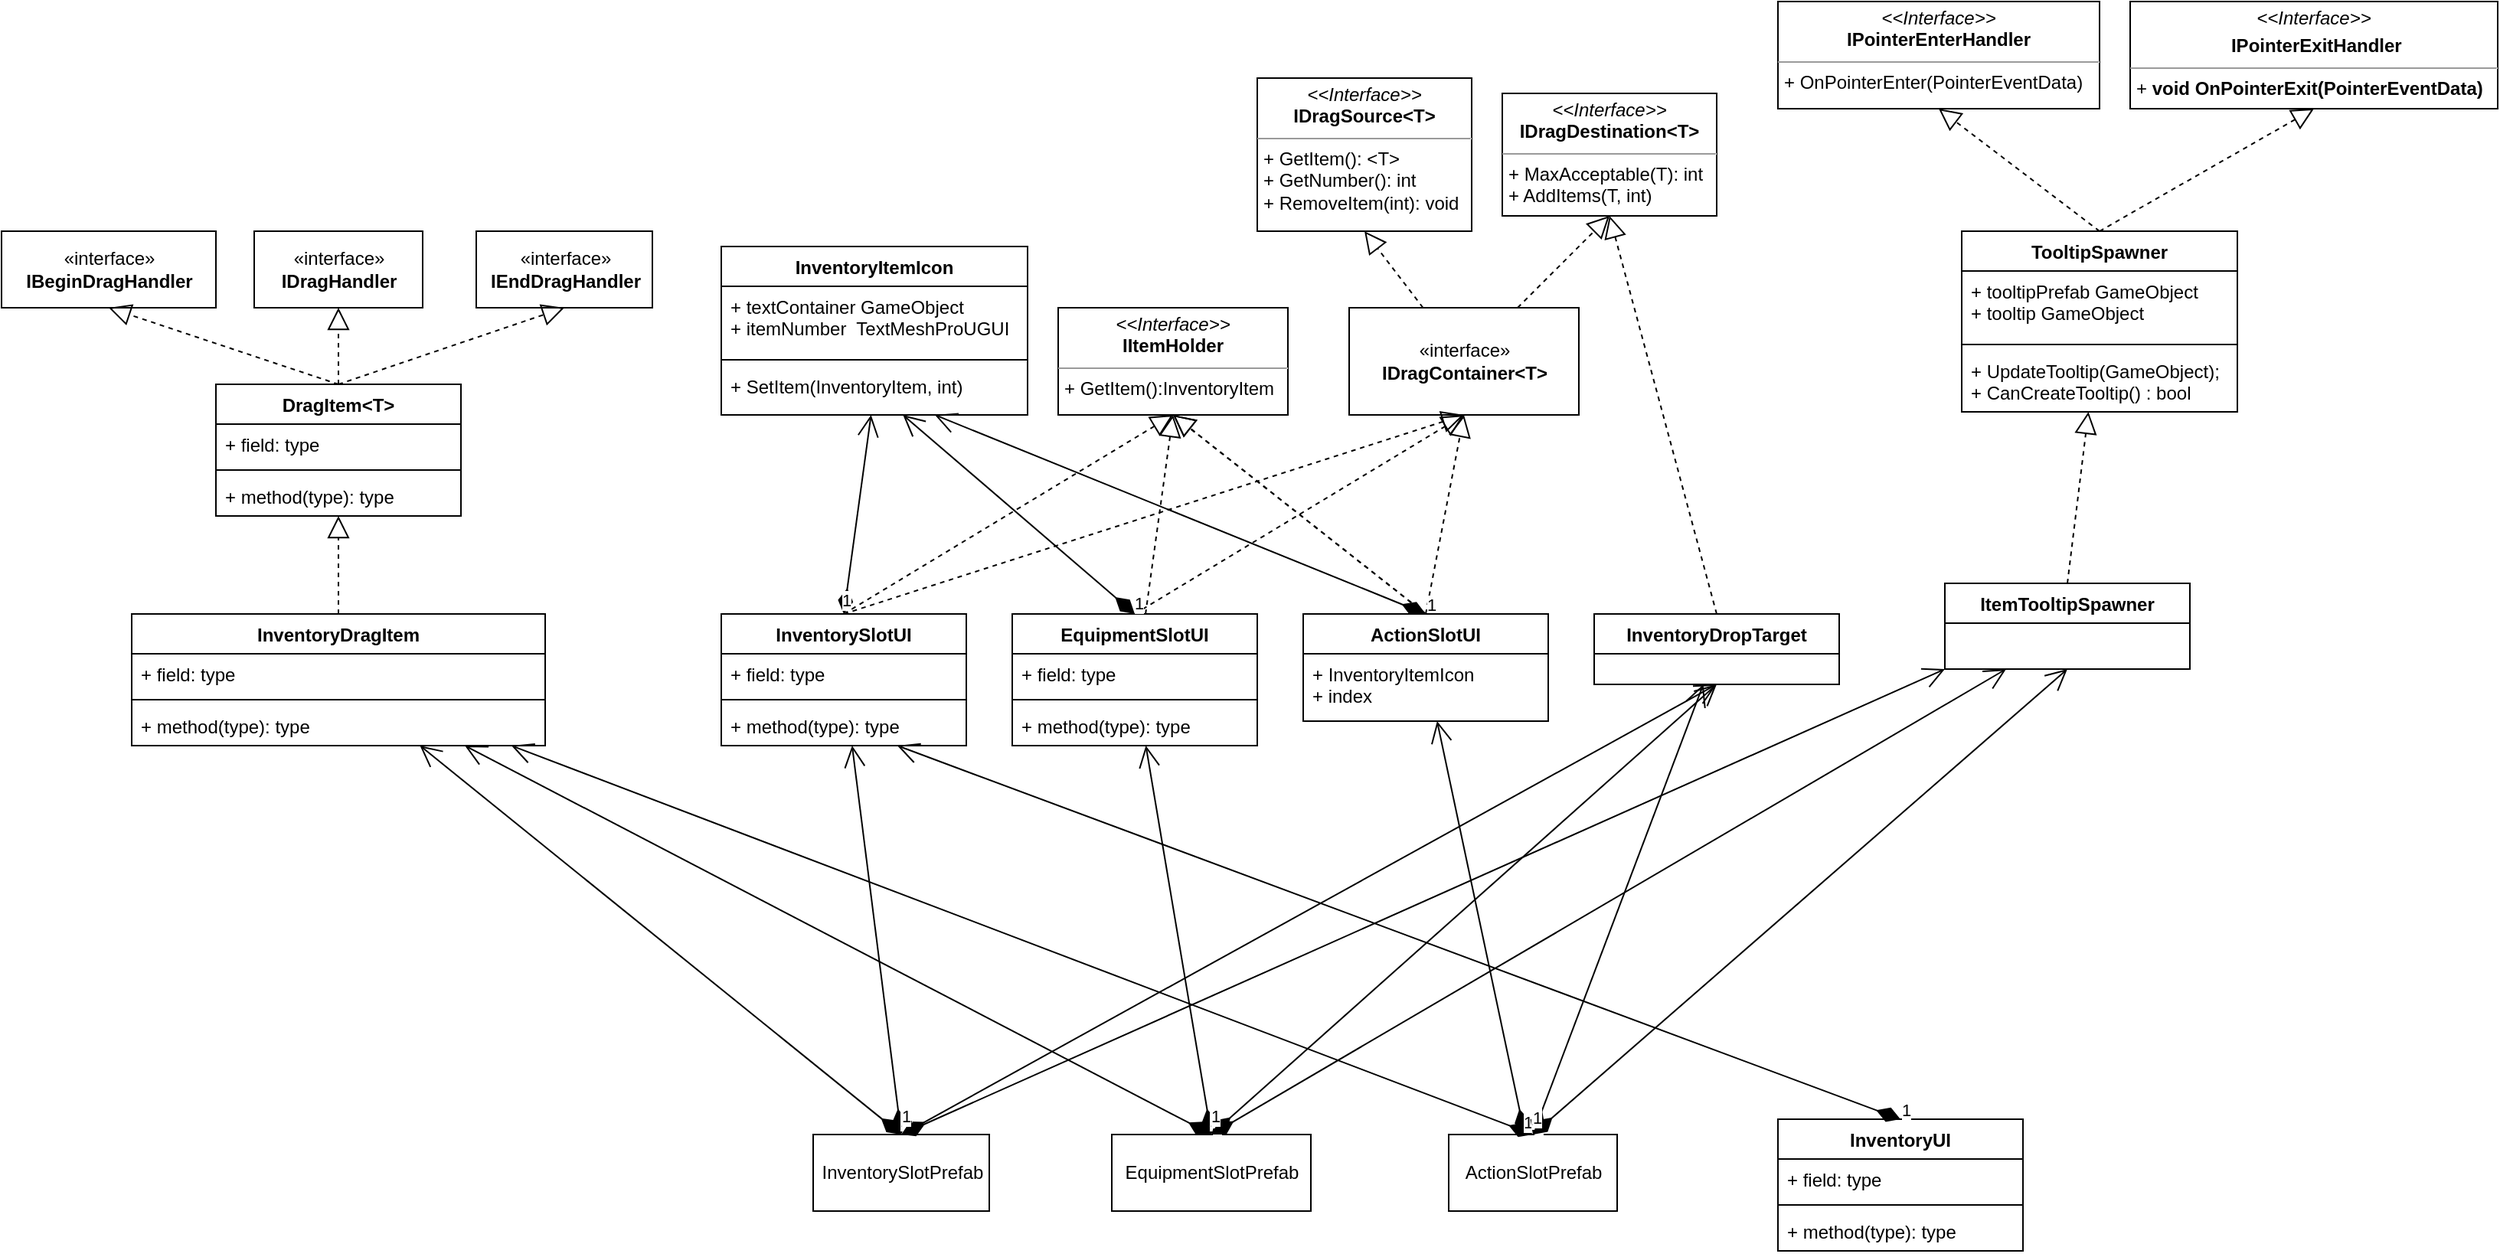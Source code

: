 <mxfile version="13.1.3">
    <diagram id="6hGFLwfOUW9BJ-s0fimq" name="Page-1">
        <mxGraphModel dx="1732" dy="1320" grid="1" gridSize="10" guides="1" tooltips="1" connect="1" arrows="1" fold="1" page="1" pageScale="1" pageWidth="827" pageHeight="1169" math="0" shadow="0">
            <root>
                <mxCell id="0"/>
                <mxCell id="1" parent="0"/>
                <mxCell id="6" value="«interface»&lt;br&gt;&lt;b&gt;IBeginDragHandler&lt;/b&gt;" style="html=1;" parent="1" vertex="1">
                    <mxGeometry x="20" y="180" width="140" height="50" as="geometry"/>
                </mxCell>
                <mxCell id="7" value="«interface»&lt;br&gt;&lt;b&gt;IDragHandler&lt;/b&gt;" style="html=1;" parent="1" vertex="1">
                    <mxGeometry x="185" y="180" width="110" height="50" as="geometry"/>
                </mxCell>
                <mxCell id="8" value="«interface»&lt;br&gt;&lt;b&gt;IEndDragHandler&lt;/b&gt;" style="html=1;" parent="1" vertex="1">
                    <mxGeometry x="330" y="180" width="115" height="50" as="geometry"/>
                </mxCell>
                <mxCell id="10" value="" style="endArrow=block;dashed=1;endFill=0;endSize=12;html=1;entryX=0.5;entryY=1;entryDx=0;entryDy=0;exitX=0.5;exitY=0;exitDx=0;exitDy=0;" parent="1" source="2" target="6" edge="1">
                    <mxGeometry width="160" relative="1" as="geometry">
                        <mxPoint x="100" y="470" as="sourcePoint"/>
                        <mxPoint x="260" y="470" as="targetPoint"/>
                    </mxGeometry>
                </mxCell>
                <mxCell id="11" value="" style="endArrow=block;dashed=1;endFill=0;endSize=12;html=1;exitX=0.5;exitY=0;exitDx=0;exitDy=0;" parent="1" source="2" target="7" edge="1">
                    <mxGeometry width="160" relative="1" as="geometry">
                        <mxPoint x="250" y="290" as="sourcePoint"/>
                        <mxPoint x="110" y="240" as="targetPoint"/>
                    </mxGeometry>
                </mxCell>
                <mxCell id="13" value="" style="endArrow=block;dashed=1;endFill=0;endSize=12;html=1;exitX=0.5;exitY=0;exitDx=0;exitDy=0;entryX=0.5;entryY=1;entryDx=0;entryDy=0;" parent="1" source="2" target="8" edge="1">
                    <mxGeometry width="160" relative="1" as="geometry">
                        <mxPoint x="250" y="290" as="sourcePoint"/>
                        <mxPoint x="256.667" y="240" as="targetPoint"/>
                    </mxGeometry>
                </mxCell>
                <mxCell id="24" value="" style="endArrow=block;dashed=1;endFill=0;endSize=12;html=1;exitX=0.5;exitY=0;exitDx=0;exitDy=0;" parent="1" source="18" target="5" edge="1">
                    <mxGeometry width="160" relative="1" as="geometry">
                        <mxPoint x="80" y="560" as="sourcePoint"/>
                        <mxPoint x="235" y="368" as="targetPoint"/>
                    </mxGeometry>
                </mxCell>
                <mxCell id="32" value="&lt;p style=&quot;margin: 0px ; margin-top: 4px ; text-align: center&quot;&gt;&lt;i&gt;&amp;lt;&amp;lt;Interface&amp;gt;&amp;gt;&lt;/i&gt;&lt;br&gt;&lt;b&gt;IDragSource&amp;lt;T&amp;gt;&lt;/b&gt;&lt;/p&gt;&lt;hr size=&quot;1&quot;&gt;&lt;p style=&quot;margin: 0px ; margin-left: 4px&quot;&gt;+ GetItem(): &amp;lt;T&amp;gt;&amp;nbsp;&lt;/p&gt;&lt;p style=&quot;margin: 0px ; margin-left: 4px&quot;&gt;+ GetNumber(): int&lt;/p&gt;&lt;p style=&quot;margin: 0px ; margin-left: 4px&quot;&gt;+ RemoveItem(int): void&lt;br&gt;&lt;/p&gt;" style="verticalAlign=top;align=left;overflow=fill;fontSize=12;fontFamily=Helvetica;html=1;" parent="1" vertex="1">
                    <mxGeometry x="840" y="80" width="140" height="100" as="geometry"/>
                </mxCell>
                <mxCell id="33" value="&lt;p style=&quot;margin: 0px ; margin-top: 4px ; text-align: center&quot;&gt;&lt;i&gt;&amp;lt;&amp;lt;Interface&amp;gt;&amp;gt;&lt;/i&gt;&lt;br&gt;&lt;b&gt;IDragDestination&amp;lt;T&amp;gt;&lt;/b&gt;&lt;/p&gt;&lt;hr size=&quot;1&quot;&gt;&lt;p style=&quot;margin: 0px ; margin-left: 4px&quot;&gt;+ MaxAcceptable(T): int&lt;br&gt;+ AddItems(T, int)&lt;/p&gt;" style="verticalAlign=top;align=left;overflow=fill;fontSize=12;fontFamily=Helvetica;html=1;" parent="1" vertex="1">
                    <mxGeometry x="1000" y="90" width="140" height="80" as="geometry"/>
                </mxCell>
                <mxCell id="35" value="«interface»&lt;br&gt;&lt;b&gt;IDragContainer&amp;lt;T&amp;gt;&lt;/b&gt;" style="html=1;" parent="1" vertex="1">
                    <mxGeometry x="900" y="230" width="150" height="70" as="geometry"/>
                </mxCell>
                <mxCell id="40" value="" style="endArrow=block;dashed=1;endFill=0;endSize=12;html=1;entryX=0.5;entryY=1;entryDx=0;entryDy=0;" parent="1" source="35" target="33" edge="1">
                    <mxGeometry width="160" relative="1" as="geometry">
                        <mxPoint x="920" y="220" as="sourcePoint"/>
                        <mxPoint x="1080" y="220" as="targetPoint"/>
                    </mxGeometry>
                </mxCell>
                <mxCell id="41" value="" style="endArrow=block;dashed=1;endFill=0;endSize=12;html=1;entryX=0.5;entryY=1;entryDx=0;entryDy=0;" parent="1" source="35" target="32" edge="1">
                    <mxGeometry width="160" relative="1" as="geometry">
                        <mxPoint x="870" y="210" as="sourcePoint"/>
                        <mxPoint x="1030" y="210" as="targetPoint"/>
                    </mxGeometry>
                </mxCell>
                <mxCell id="46" value="" style="endArrow=block;dashed=1;endFill=0;endSize=12;html=1;exitX=0.5;exitY=0;exitDx=0;exitDy=0;entryX=0.5;entryY=1;entryDx=0;entryDy=0;" parent="1" source="42" target="33" edge="1">
                    <mxGeometry width="160" relative="1" as="geometry">
                        <mxPoint x="240" y="550" as="sourcePoint"/>
                        <mxPoint x="400" y="550" as="targetPoint"/>
                    </mxGeometry>
                </mxCell>
                <mxCell id="48" value="&lt;p style=&quot;margin: 0px ; margin-top: 4px ; text-align: center&quot;&gt;&lt;i&gt;&amp;lt;&amp;lt;Interface&amp;gt;&amp;gt;&lt;/i&gt;&lt;br&gt;&lt;b&gt;IItemHolder&lt;/b&gt;&lt;/p&gt;&lt;hr size=&quot;1&quot;&gt;&lt;p style=&quot;margin: 0px ; margin-left: 4px&quot;&gt;+ GetItem():InventoryItem&lt;/p&gt;" style="verticalAlign=top;align=left;overflow=fill;fontSize=12;fontFamily=Helvetica;html=1;" parent="1" vertex="1">
                    <mxGeometry x="710" y="230" width="150" height="70" as="geometry"/>
                </mxCell>
                <mxCell id="53" value="" style="endArrow=block;dashed=1;endFill=0;endSize=12;html=1;exitX=0.5;exitY=0;exitDx=0;exitDy=0;entryX=0.5;entryY=1;entryDx=0;entryDy=0;" parent="1" source="49" target="35" edge="1">
                    <mxGeometry width="160" relative="1" as="geometry">
                        <mxPoint x="340" y="530" as="sourcePoint"/>
                        <mxPoint x="500" y="530" as="targetPoint"/>
                    </mxGeometry>
                </mxCell>
                <mxCell id="54" value="" style="endArrow=block;dashed=1;endFill=0;endSize=12;html=1;exitX=0.5;exitY=0;exitDx=0;exitDy=0;entryX=0.5;entryY=1;entryDx=0;entryDy=0;" parent="1" source="49" target="48" edge="1">
                    <mxGeometry width="160" relative="1" as="geometry">
                        <mxPoint x="370" y="530" as="sourcePoint"/>
                        <mxPoint x="530" y="530" as="targetPoint"/>
                    </mxGeometry>
                </mxCell>
                <mxCell id="55" value="EquipmentSlotUI" style="swimlane;fontStyle=1;align=center;verticalAlign=top;childLayout=stackLayout;horizontal=1;startSize=26;horizontalStack=0;resizeParent=1;resizeParentMax=0;resizeLast=0;collapsible=1;marginBottom=0;" parent="1" vertex="1">
                    <mxGeometry x="680" y="430" width="160" height="86" as="geometry"/>
                </mxCell>
                <mxCell id="56" value="+ field: type" style="text;strokeColor=none;fillColor=none;align=left;verticalAlign=top;spacingLeft=4;spacingRight=4;overflow=hidden;rotatable=0;points=[[0,0.5],[1,0.5]];portConstraint=eastwest;" parent="55" vertex="1">
                    <mxGeometry y="26" width="160" height="26" as="geometry"/>
                </mxCell>
                <mxCell id="57" value="" style="line;strokeWidth=1;fillColor=none;align=left;verticalAlign=middle;spacingTop=-1;spacingLeft=3;spacingRight=3;rotatable=0;labelPosition=right;points=[];portConstraint=eastwest;" parent="55" vertex="1">
                    <mxGeometry y="52" width="160" height="8" as="geometry"/>
                </mxCell>
                <mxCell id="58" value="+ method(type): type" style="text;strokeColor=none;fillColor=none;align=left;verticalAlign=top;spacingLeft=4;spacingRight=4;overflow=hidden;rotatable=0;points=[[0,0.5],[1,0.5]];portConstraint=eastwest;" parent="55" vertex="1">
                    <mxGeometry y="60" width="160" height="26" as="geometry"/>
                </mxCell>
                <mxCell id="67" value="" style="endArrow=block;dashed=1;endFill=0;endSize=12;html=1;exitX=0.544;exitY=0;exitDx=0;exitDy=0;exitPerimeter=0;entryX=0.5;entryY=1;entryDx=0;entryDy=0;" parent="1" source="55" target="48" edge="1">
                    <mxGeometry width="160" relative="1" as="geometry">
                        <mxPoint x="560" y="650" as="sourcePoint"/>
                        <mxPoint x="720" y="650" as="targetPoint"/>
                    </mxGeometry>
                </mxCell>
                <mxCell id="68" value="" style="endArrow=block;dashed=1;endFill=0;endSize=12;html=1;exitX=0.5;exitY=0;exitDx=0;exitDy=0;entryX=0.5;entryY=1;entryDx=0;entryDy=0;" parent="1" source="55" target="35" edge="1">
                    <mxGeometry width="160" relative="1" as="geometry">
                        <mxPoint x="620" y="630" as="sourcePoint"/>
                        <mxPoint x="780" y="630" as="targetPoint"/>
                    </mxGeometry>
                </mxCell>
                <mxCell id="69" value="" style="endArrow=block;dashed=1;endFill=0;endSize=12;html=1;entryX=0.5;entryY=1;entryDx=0;entryDy=0;" parent="1" target="48" edge="1">
                    <mxGeometry width="160" relative="1" as="geometry">
                        <mxPoint x="950" y="430" as="sourcePoint"/>
                        <mxPoint x="1035" y="160" as="targetPoint"/>
                    </mxGeometry>
                </mxCell>
                <mxCell id="70" value="" style="endArrow=block;dashed=1;endFill=0;endSize=12;html=1;exitX=0.5;exitY=0;exitDx=0;exitDy=0;entryX=0.5;entryY=1;entryDx=0;entryDy=0;" parent="1" source="59" target="35" edge="1">
                    <mxGeometry width="160" relative="1" as="geometry">
                        <mxPoint x="620" y="660" as="sourcePoint"/>
                        <mxPoint x="780" y="660" as="targetPoint"/>
                    </mxGeometry>
                </mxCell>
                <mxCell id="71" value="&lt;p style=&quot;margin: 0px ; margin-top: 4px ; text-align: center&quot;&gt;&lt;i&gt;&amp;lt;&amp;lt;Interface&amp;gt;&amp;gt;&lt;/i&gt;&lt;br&gt;&lt;b&gt;IPointerEnterHandler&lt;/b&gt;&lt;/p&gt;&lt;hr size=&quot;1&quot;&gt;&lt;p style=&quot;margin: 0px ; margin-left: 4px&quot;&gt;+&amp;nbsp;OnPointerEnter(PointerEventData)&lt;br&gt;&lt;/p&gt;" style="verticalAlign=top;align=left;overflow=fill;fontSize=12;fontFamily=Helvetica;html=1;" parent="1" vertex="1">
                    <mxGeometry x="1180" y="30" width="210" height="70" as="geometry"/>
                </mxCell>
                <mxCell id="72" value="&lt;p style=&quot;margin: 0px ; margin-top: 4px ; text-align: center&quot;&gt;&lt;i&gt;&amp;lt;&amp;lt;Interface&amp;gt;&amp;gt;&lt;/i&gt;&lt;br&gt;&lt;/p&gt;&lt;p style=&quot;margin: 0px ; margin-top: 4px ; text-align: center&quot;&gt;&lt;b&gt;&amp;nbsp;IPointerExitHandler&lt;/b&gt;&lt;/p&gt;&lt;hr size=&quot;1&quot;&gt;&lt;p style=&quot;margin: 0px ; margin-left: 4px&quot;&gt;+&amp;nbsp;&lt;b style=&quot;text-align: center&quot;&gt;void OnPointerExit(PointerEventData)&lt;/b&gt;&lt;br&gt;&lt;/p&gt;" style="verticalAlign=top;align=left;overflow=fill;fontSize=12;fontFamily=Helvetica;html=1;" parent="1" vertex="1">
                    <mxGeometry x="1410" y="30" width="240" height="70" as="geometry"/>
                </mxCell>
                <mxCell id="77" value="" style="endArrow=block;dashed=1;endFill=0;endSize=12;html=1;entryX=0.5;entryY=1;entryDx=0;entryDy=0;exitX=0.5;exitY=0;exitDx=0;exitDy=0;" parent="1" source="73" target="71" edge="1">
                    <mxGeometry width="160" relative="1" as="geometry">
                        <mxPoint x="1140" y="150" as="sourcePoint"/>
                        <mxPoint x="1300" y="150" as="targetPoint"/>
                    </mxGeometry>
                </mxCell>
                <mxCell id="78" value="" style="endArrow=block;dashed=1;endFill=0;endSize=12;html=1;entryX=0.5;entryY=1;entryDx=0;entryDy=0;exitX=0.5;exitY=0;exitDx=0;exitDy=0;" parent="1" source="73" target="72" edge="1">
                    <mxGeometry width="160" relative="1" as="geometry">
                        <mxPoint x="1481" y="170" as="sourcePoint"/>
                        <mxPoint x="1641" y="170" as="targetPoint"/>
                    </mxGeometry>
                </mxCell>
                <mxCell id="79" value="InventorySlotPrefab" style="html=1;" parent="1" vertex="1">
                    <mxGeometry x="550" y="770" width="115" height="50" as="geometry"/>
                </mxCell>
                <mxCell id="80" value="EquipmentSlotPrefab" style="html=1;" parent="1" vertex="1">
                    <mxGeometry x="745" y="770" width="130" height="50" as="geometry"/>
                </mxCell>
                <mxCell id="81" value="ActionSlotPrefab" style="html=1;" parent="1" vertex="1">
                    <mxGeometry x="965" y="770" width="110" height="50" as="geometry"/>
                </mxCell>
                <mxCell id="2" value="DragItem&lt;T&gt;" style="swimlane;fontStyle=1;align=center;verticalAlign=top;childLayout=stackLayout;horizontal=1;startSize=26;horizontalStack=0;resizeParent=1;resizeParentMax=0;resizeLast=0;collapsible=1;marginBottom=0;" parent="1" vertex="1">
                    <mxGeometry x="160" y="280" width="160" height="86" as="geometry"/>
                </mxCell>
                <mxCell id="3" value="+ field: type" style="text;strokeColor=none;fillColor=none;align=left;verticalAlign=top;spacingLeft=4;spacingRight=4;overflow=hidden;rotatable=0;points=[[0,0.5],[1,0.5]];portConstraint=eastwest;" parent="2" vertex="1">
                    <mxGeometry y="26" width="160" height="26" as="geometry"/>
                </mxCell>
                <mxCell id="4" value="" style="line;strokeWidth=1;fillColor=none;align=left;verticalAlign=middle;spacingTop=-1;spacingLeft=3;spacingRight=3;rotatable=0;labelPosition=right;points=[];portConstraint=eastwest;" parent="2" vertex="1">
                    <mxGeometry y="52" width="160" height="8" as="geometry"/>
                </mxCell>
                <mxCell id="5" value="+ method(type): type" style="text;strokeColor=none;fillColor=none;align=left;verticalAlign=top;spacingLeft=4;spacingRight=4;overflow=hidden;rotatable=0;points=[[0,0.5],[1,0.5]];portConstraint=eastwest;" parent="2" vertex="1">
                    <mxGeometry y="60" width="160" height="26" as="geometry"/>
                </mxCell>
                <mxCell id="18" value="InventoryDragItem" style="swimlane;fontStyle=1;align=center;verticalAlign=top;childLayout=stackLayout;horizontal=1;startSize=26;horizontalStack=0;resizeParent=1;resizeParentMax=0;resizeLast=0;collapsible=1;marginBottom=0;" parent="1" vertex="1">
                    <mxGeometry x="105" y="430" width="270" height="86" as="geometry"/>
                </mxCell>
                <mxCell id="19" value="+ field: type" style="text;strokeColor=none;fillColor=none;align=left;verticalAlign=top;spacingLeft=4;spacingRight=4;overflow=hidden;rotatable=0;points=[[0,0.5],[1,0.5]];portConstraint=eastwest;" parent="18" vertex="1">
                    <mxGeometry y="26" width="270" height="26" as="geometry"/>
                </mxCell>
                <mxCell id="20" value="" style="line;strokeWidth=1;fillColor=none;align=left;verticalAlign=middle;spacingTop=-1;spacingLeft=3;spacingRight=3;rotatable=0;labelPosition=right;points=[];portConstraint=eastwest;" parent="18" vertex="1">
                    <mxGeometry y="52" width="270" height="8" as="geometry"/>
                </mxCell>
                <mxCell id="21" value="+ method(type): type" style="text;strokeColor=none;fillColor=none;align=left;verticalAlign=top;spacingLeft=4;spacingRight=4;overflow=hidden;rotatable=0;points=[[0,0.5],[1,0.5]];portConstraint=eastwest;" parent="18" vertex="1">
                    <mxGeometry y="60" width="270" height="26" as="geometry"/>
                </mxCell>
                <mxCell id="86" value="InventoryItemIcon" style="swimlane;fontStyle=1;align=center;verticalAlign=top;childLayout=stackLayout;horizontal=1;startSize=26;horizontalStack=0;resizeParent=1;resizeParentMax=0;resizeLast=0;collapsible=1;marginBottom=0;" parent="1" vertex="1">
                    <mxGeometry x="490" y="190" width="200" height="110" as="geometry"/>
                </mxCell>
                <mxCell id="87" value="+ textContainer GameObject &#10;+ itemNumber  TextMeshProUGUI " style="text;strokeColor=none;fillColor=none;align=left;verticalAlign=top;spacingLeft=4;spacingRight=4;overflow=hidden;rotatable=0;points=[[0,0.5],[1,0.5]];portConstraint=eastwest;" parent="86" vertex="1">
                    <mxGeometry y="26" width="200" height="44" as="geometry"/>
                </mxCell>
                <mxCell id="88" value="" style="line;strokeWidth=1;fillColor=none;align=left;verticalAlign=middle;spacingTop=-1;spacingLeft=3;spacingRight=3;rotatable=0;labelPosition=right;points=[];portConstraint=eastwest;" parent="86" vertex="1">
                    <mxGeometry y="70" width="200" height="8" as="geometry"/>
                </mxCell>
                <mxCell id="89" value="+ SetItem(InventoryItem, int)" style="text;strokeColor=none;fillColor=none;align=left;verticalAlign=top;spacingLeft=4;spacingRight=4;overflow=hidden;rotatable=0;points=[[0,0.5],[1,0.5]];portConstraint=eastwest;" parent="86" vertex="1">
                    <mxGeometry y="78" width="200" height="32" as="geometry"/>
                </mxCell>
                <mxCell id="42" value="InventoryDropTarget" style="swimlane;fontStyle=1;align=center;verticalAlign=top;childLayout=stackLayout;horizontal=1;startSize=26;horizontalStack=0;resizeParent=1;resizeParentMax=0;resizeLast=0;collapsible=1;marginBottom=0;" parent="1" vertex="1">
                    <mxGeometry x="1060" y="430" width="160" height="46" as="geometry"/>
                </mxCell>
                <mxCell id="95" value="1" style="endArrow=open;html=1;endSize=12;startArrow=diamondThin;startSize=14;startFill=1;align=left;verticalAlign=bottom;exitX=0.5;exitY=0;exitDx=0;exitDy=0;" parent="1" source="49" target="89" edge="1">
                    <mxGeometry x="-1" y="3" relative="1" as="geometry">
                        <mxPoint x="420" y="380" as="sourcePoint"/>
                        <mxPoint x="580" y="380" as="targetPoint"/>
                    </mxGeometry>
                </mxCell>
                <mxCell id="96" value="1" style="endArrow=open;html=1;endSize=12;startArrow=diamondThin;startSize=14;startFill=1;align=left;verticalAlign=bottom;exitX=0.5;exitY=0;exitDx=0;exitDy=0;" parent="1" source="55" target="89" edge="1">
                    <mxGeometry x="-1" y="3" relative="1" as="geometry">
                        <mxPoint x="580" y="440" as="sourcePoint"/>
                        <mxPoint x="597.808" y="310" as="targetPoint"/>
                    </mxGeometry>
                </mxCell>
                <mxCell id="97" value="1" style="endArrow=open;html=1;endSize=12;startArrow=diamondThin;startSize=14;startFill=1;align=left;verticalAlign=bottom;exitX=0.5;exitY=0;exitDx=0;exitDy=0;" parent="1" source="59" target="89" edge="1">
                    <mxGeometry x="-1" y="3" relative="1" as="geometry">
                        <mxPoint x="580" y="440" as="sourcePoint"/>
                        <mxPoint x="594.054" y="310.0" as="targetPoint"/>
                    </mxGeometry>
                </mxCell>
                <mxCell id="98" value="1" style="endArrow=open;html=1;endSize=12;startArrow=diamondThin;startSize=14;startFill=1;align=left;verticalAlign=bottom;exitX=0.5;exitY=0;exitDx=0;exitDy=0;" parent="1" source="79" target="18" edge="1">
                    <mxGeometry x="-1" y="3" relative="1" as="geometry">
                        <mxPoint x="410" y="720" as="sourcePoint"/>
                        <mxPoint x="570" y="720" as="targetPoint"/>
                    </mxGeometry>
                </mxCell>
                <mxCell id="99" value="1" style="endArrow=open;html=1;endSize=12;startArrow=diamondThin;startSize=14;startFill=1;align=left;verticalAlign=bottom;exitX=0.5;exitY=0;exitDx=0;exitDy=0;" parent="1" source="79" target="59" edge="1">
                    <mxGeometry x="-1" y="3" relative="1" as="geometry">
                        <mxPoint x="617.5" y="780" as="sourcePoint"/>
                        <mxPoint x="250" y="526" as="targetPoint"/>
                    </mxGeometry>
                </mxCell>
                <mxCell id="100" value="1" style="endArrow=open;html=1;endSize=12;startArrow=diamondThin;startSize=14;startFill=1;align=left;verticalAlign=bottom;entryX=0.5;entryY=1;entryDx=0;entryDy=0;" parent="1" target="42" edge="1">
                    <mxGeometry x="-1" y="3" relative="1" as="geometry">
                        <mxPoint x="608" y="770" as="sourcePoint"/>
                        <mxPoint x="580" y="510" as="targetPoint"/>
                    </mxGeometry>
                </mxCell>
                <mxCell id="49" value="ActionSlotUI" style="swimlane;fontStyle=1;align=center;verticalAlign=top;childLayout=stackLayout;horizontal=1;startSize=26;horizontalStack=0;resizeParent=1;resizeParentMax=0;resizeLast=0;collapsible=1;marginBottom=0;" parent="1" vertex="1">
                    <mxGeometry x="870" y="430" width="160" height="70" as="geometry"/>
                </mxCell>
                <mxCell id="50" value="+ InventoryItemIcon&#10;+ index" style="text;strokeColor=none;fillColor=none;align=left;verticalAlign=top;spacingLeft=4;spacingRight=4;overflow=hidden;rotatable=0;points=[[0,0.5],[1,0.5]];portConstraint=eastwest;" parent="49" vertex="1">
                    <mxGeometry y="26" width="160" height="44" as="geometry"/>
                </mxCell>
                <mxCell id="59" value="InventorySlotUI" style="swimlane;fontStyle=1;align=center;verticalAlign=top;childLayout=stackLayout;horizontal=1;startSize=26;horizontalStack=0;resizeParent=1;resizeParentMax=0;resizeLast=0;collapsible=1;marginBottom=0;" parent="1" vertex="1">
                    <mxGeometry x="490" y="430" width="160" height="86" as="geometry"/>
                </mxCell>
                <mxCell id="60" value="+ field: type" style="text;strokeColor=none;fillColor=none;align=left;verticalAlign=top;spacingLeft=4;spacingRight=4;overflow=hidden;rotatable=0;points=[[0,0.5],[1,0.5]];portConstraint=eastwest;" parent="59" vertex="1">
                    <mxGeometry y="26" width="160" height="26" as="geometry"/>
                </mxCell>
                <mxCell id="61" value="" style="line;strokeWidth=1;fillColor=none;align=left;verticalAlign=middle;spacingTop=-1;spacingLeft=3;spacingRight=3;rotatable=0;labelPosition=right;points=[];portConstraint=eastwest;" parent="59" vertex="1">
                    <mxGeometry y="52" width="160" height="8" as="geometry"/>
                </mxCell>
                <mxCell id="62" value="+ method(type): type" style="text;strokeColor=none;fillColor=none;align=left;verticalAlign=top;spacingLeft=4;spacingRight=4;overflow=hidden;rotatable=0;points=[[0,0.5],[1,0.5]];portConstraint=eastwest;" parent="59" vertex="1">
                    <mxGeometry y="60" width="160" height="26" as="geometry"/>
                </mxCell>
                <mxCell id="101" value="1" style="endArrow=open;html=1;endSize=12;startArrow=diamondThin;startSize=14;startFill=1;align=left;verticalAlign=bottom;exitX=0.5;exitY=0;exitDx=0;exitDy=0;" parent="1" source="80" target="18" edge="1">
                    <mxGeometry x="-1" y="3" relative="1" as="geometry">
                        <mxPoint x="617.5" y="780" as="sourcePoint"/>
                        <mxPoint x="303.207" y="526" as="targetPoint"/>
                    </mxGeometry>
                </mxCell>
                <mxCell id="102" value="1" style="endArrow=open;html=1;endSize=12;startArrow=diamondThin;startSize=14;startFill=1;align=left;verticalAlign=bottom;exitX=0.5;exitY=0;exitDx=0;exitDy=0;" parent="1" source="80" target="55" edge="1">
                    <mxGeometry x="-1" y="3" relative="1" as="geometry">
                        <mxPoint x="617.5" y="780" as="sourcePoint"/>
                        <mxPoint x="585.429" y="526" as="targetPoint"/>
                    </mxGeometry>
                </mxCell>
                <mxCell id="103" value="1" style="endArrow=open;html=1;endSize=12;startArrow=diamondThin;startSize=14;startFill=1;align=left;verticalAlign=bottom;entryX=0.5;entryY=1;entryDx=0;entryDy=0;exitX=0.5;exitY=0;exitDx=0;exitDy=0;" parent="1" source="80" target="42" edge="1">
                    <mxGeometry x="-1" y="3" relative="1" as="geometry">
                        <mxPoint x="617.5" y="780" as="sourcePoint"/>
                        <mxPoint x="1150" y="486" as="targetPoint"/>
                    </mxGeometry>
                </mxCell>
                <mxCell id="104" value="1" style="endArrow=open;html=1;endSize=12;startArrow=diamondThin;startSize=14;startFill=1;align=left;verticalAlign=bottom;exitX=0.5;exitY=0;exitDx=0;exitDy=0;" parent="1" source="81" target="18" edge="1">
                    <mxGeometry x="-1" y="3" relative="1" as="geometry">
                        <mxPoint x="775.745" y="780" as="sourcePoint"/>
                        <mxPoint x="326.118" y="526" as="targetPoint"/>
                    </mxGeometry>
                </mxCell>
                <mxCell id="105" value="1" style="endArrow=open;html=1;endSize=12;startArrow=diamondThin;startSize=14;startFill=1;align=left;verticalAlign=bottom;" parent="1" source="81" target="49" edge="1">
                    <mxGeometry x="-1" y="3" relative="1" as="geometry">
                        <mxPoint x="816.118" y="780" as="sourcePoint"/>
                        <mxPoint x="776.677" y="526" as="targetPoint"/>
                    </mxGeometry>
                </mxCell>
                <mxCell id="106" value="1" style="endArrow=open;html=1;endSize=12;startArrow=diamondThin;startSize=14;startFill=1;align=left;verticalAlign=bottom;" parent="1" target="42" edge="1">
                    <mxGeometry x="-1" y="3" relative="1" as="geometry">
                        <mxPoint x="1020" y="770" as="sourcePoint"/>
                        <mxPoint x="1150" y="486" as="targetPoint"/>
                    </mxGeometry>
                </mxCell>
                <mxCell id="63" value="InventoryUI" style="swimlane;fontStyle=1;align=center;verticalAlign=top;childLayout=stackLayout;horizontal=1;startSize=26;horizontalStack=0;resizeParent=1;resizeParentMax=0;resizeLast=0;collapsible=1;marginBottom=0;" parent="1" vertex="1">
                    <mxGeometry x="1180" y="760" width="160" height="86" as="geometry"/>
                </mxCell>
                <mxCell id="64" value="+ field: type" style="text;strokeColor=none;fillColor=none;align=left;verticalAlign=top;spacingLeft=4;spacingRight=4;overflow=hidden;rotatable=0;points=[[0,0.5],[1,0.5]];portConstraint=eastwest;" parent="63" vertex="1">
                    <mxGeometry y="26" width="160" height="26" as="geometry"/>
                </mxCell>
                <mxCell id="65" value="" style="line;strokeWidth=1;fillColor=none;align=left;verticalAlign=middle;spacingTop=-1;spacingLeft=3;spacingRight=3;rotatable=0;labelPosition=right;points=[];portConstraint=eastwest;" parent="63" vertex="1">
                    <mxGeometry y="52" width="160" height="8" as="geometry"/>
                </mxCell>
                <mxCell id="66" value="+ method(type): type" style="text;strokeColor=none;fillColor=none;align=left;verticalAlign=top;spacingLeft=4;spacingRight=4;overflow=hidden;rotatable=0;points=[[0,0.5],[1,0.5]];portConstraint=eastwest;" parent="63" vertex="1">
                    <mxGeometry y="60" width="160" height="26" as="geometry"/>
                </mxCell>
                <mxCell id="107" value="1" style="endArrow=open;html=1;endSize=12;startArrow=diamondThin;startSize=14;startFill=1;align=left;verticalAlign=bottom;exitX=0.5;exitY=0;exitDx=0;exitDy=0;" parent="1" source="63" target="62" edge="1">
                    <mxGeometry x="-1" y="3" relative="1" as="geometry">
                        <mxPoint x="1030" y="780.0" as="sourcePoint"/>
                        <mxPoint x="1141.293" y="486" as="targetPoint"/>
                    </mxGeometry>
                </mxCell>
                <mxCell id="114" value="" style="endArrow=block;dashed=1;endFill=0;endSize=12;html=1;exitX=0.5;exitY=0;exitDx=0;exitDy=0;" edge="1" parent="1" source="108" target="73">
                    <mxGeometry width="160" relative="1" as="geometry">
                        <mxPoint x="1089" y="420" as="sourcePoint"/>
                        <mxPoint x="1039" y="160" as="targetPoint"/>
                    </mxGeometry>
                </mxCell>
                <mxCell id="115" value="" style="endArrow=block;dashed=1;endFill=0;endSize=12;html=1;exitX=0.5;exitY=0;exitDx=0;exitDy=0;entryX=0.5;entryY=1;entryDx=0;entryDy=0;" edge="1" parent="1" source="59" target="48">
                    <mxGeometry width="160" relative="1" as="geometry">
                        <mxPoint x="777.04" y="440" as="sourcePoint"/>
                        <mxPoint x="795" y="310.0" as="targetPoint"/>
                    </mxGeometry>
                </mxCell>
                <mxCell id="116" value="1" style="endArrow=open;html=1;endSize=12;startArrow=diamondThin;startSize=14;startFill=1;align=left;verticalAlign=bottom;entryX=0;entryY=1;entryDx=0;entryDy=0;exitX=0.5;exitY=0;exitDx=0;exitDy=0;" edge="1" parent="1" source="79" target="108">
                    <mxGeometry x="-1" y="3" relative="1" as="geometry">
                        <mxPoint x="618" y="780" as="sourcePoint"/>
                        <mxPoint x="1420" y="486" as="targetPoint"/>
                    </mxGeometry>
                </mxCell>
                <mxCell id="117" value="1" style="endArrow=open;html=1;endSize=12;startArrow=diamondThin;startSize=14;startFill=1;align=left;verticalAlign=bottom;exitX=0.5;exitY=0;exitDx=0;exitDy=0;entryX=0.25;entryY=1;entryDx=0;entryDy=0;" edge="1" parent="1" source="80" target="108">
                    <mxGeometry x="-1" y="3" relative="1" as="geometry">
                        <mxPoint x="820" y="780" as="sourcePoint"/>
                        <mxPoint x="1430" y="486" as="targetPoint"/>
                    </mxGeometry>
                </mxCell>
                <mxCell id="118" value="1" style="endArrow=open;html=1;endSize=12;startArrow=diamondThin;startSize=14;startFill=1;align=left;verticalAlign=bottom;entryX=0.5;entryY=1;entryDx=0;entryDy=0;exitX=0.5;exitY=0;exitDx=0;exitDy=0;" edge="1" parent="1" source="81" target="108">
                    <mxGeometry x="-1" y="3" relative="1" as="geometry">
                        <mxPoint x="1030" y="780" as="sourcePoint"/>
                        <mxPoint x="1141.293" y="486" as="targetPoint"/>
                    </mxGeometry>
                </mxCell>
                <mxCell id="73" value="TooltipSpawner" style="swimlane;fontStyle=1;align=center;verticalAlign=top;childLayout=stackLayout;horizontal=1;startSize=26;horizontalStack=0;resizeParent=1;resizeParentMax=0;resizeLast=0;collapsible=1;marginBottom=0;" parent="1" vertex="1">
                    <mxGeometry x="1300" y="180" width="180" height="118" as="geometry"/>
                </mxCell>
                <mxCell id="74" value="+ tooltipPrefab GameObject &#10;+ tooltip GameObject " style="text;strokeColor=none;fillColor=none;align=left;verticalAlign=top;spacingLeft=4;spacingRight=4;overflow=hidden;rotatable=0;points=[[0,0.5],[1,0.5]];portConstraint=eastwest;" parent="73" vertex="1">
                    <mxGeometry y="26" width="180" height="44" as="geometry"/>
                </mxCell>
                <mxCell id="75" value="" style="line;strokeWidth=1;fillColor=none;align=left;verticalAlign=middle;spacingTop=-1;spacingLeft=3;spacingRight=3;rotatable=0;labelPosition=right;points=[];portConstraint=eastwest;" parent="73" vertex="1">
                    <mxGeometry y="70" width="180" height="8" as="geometry"/>
                </mxCell>
                <mxCell id="76" value="+ UpdateTooltip(GameObject);&#10;+ CanCreateTooltip() : bool " style="text;strokeColor=none;fillColor=none;align=left;verticalAlign=top;spacingLeft=4;spacingRight=4;overflow=hidden;rotatable=0;points=[[0,0.5],[1,0.5]];portConstraint=eastwest;" parent="73" vertex="1">
                    <mxGeometry y="78" width="180" height="40" as="geometry"/>
                </mxCell>
                <mxCell id="108" value="ItemTooltipSpawner" style="swimlane;fontStyle=1;align=center;verticalAlign=top;childLayout=stackLayout;horizontal=1;startSize=26;horizontalStack=0;resizeParent=1;resizeParentMax=0;resizeLast=0;collapsible=1;marginBottom=0;" vertex="1" parent="1">
                    <mxGeometry x="1289" y="410" width="160" height="56" as="geometry"/>
                </mxCell>
            </root>
        </mxGraphModel>
    </diagram>
</mxfile>